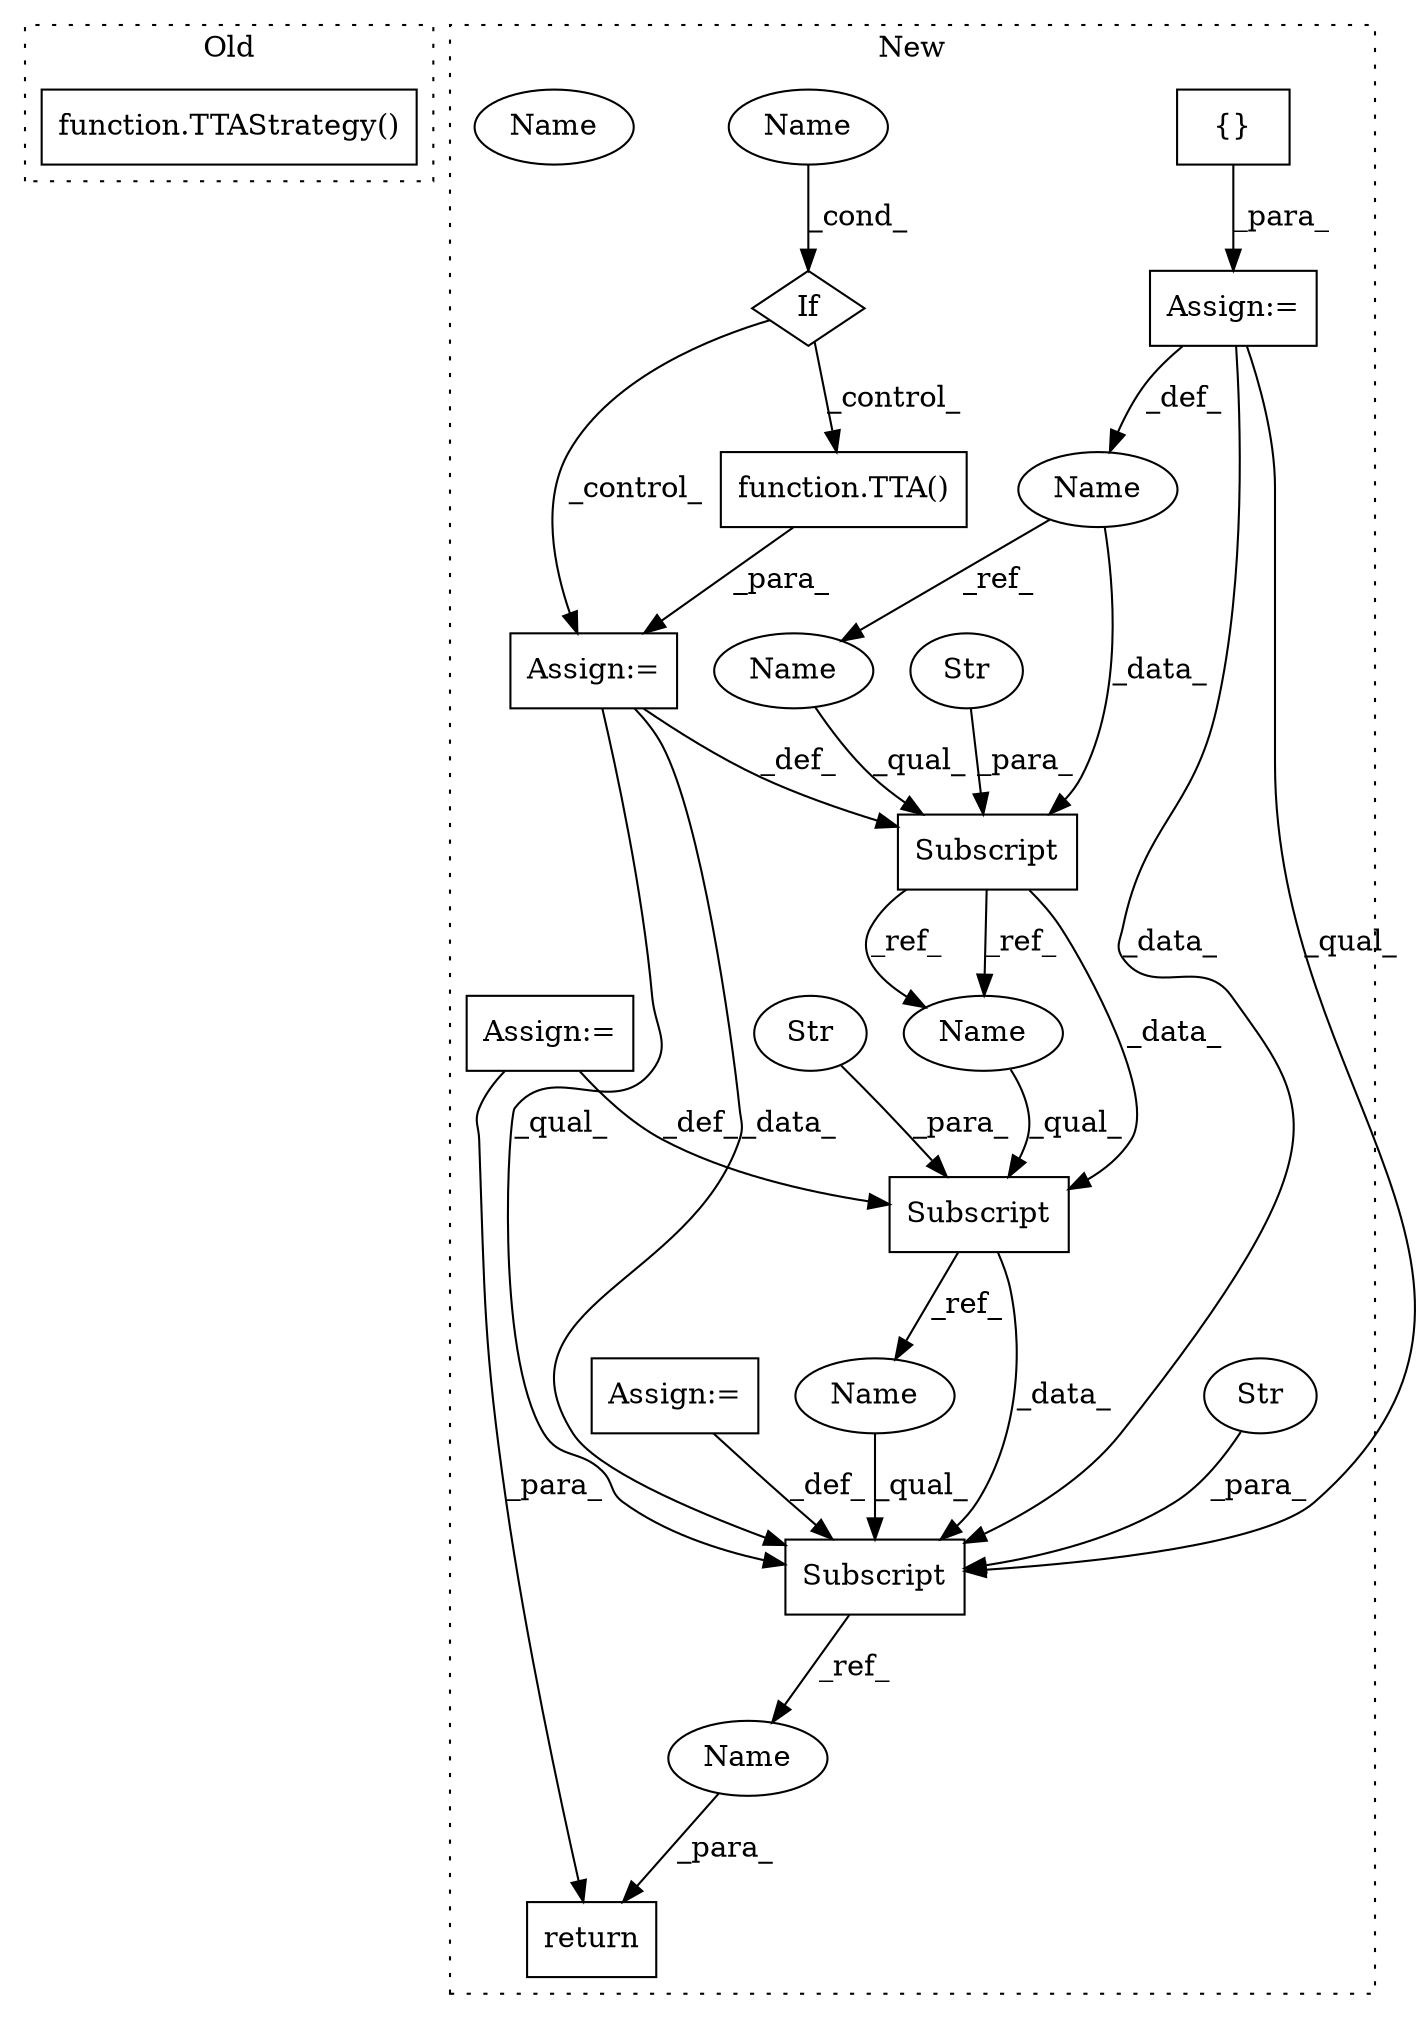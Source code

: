 digraph G {
subgraph cluster0 {
1 [label="function.TTAStrategy()" a="75" s="3293" l="13" shape="box"];
label = "Old";
style="dotted";
}
subgraph cluster1 {
2 [label="Subscript" a="63" s="3601,0" l="20,0" shape="box"];
3 [label="Str" a="66" s="3612" l="8" shape="ellipse"];
4 [label="Subscript" a="63" s="3641,0" l="19,0" shape="box"];
5 [label="Str" a="66" s="3652" l="7" shape="ellipse"];
6 [label="{}" a="95" s="3522,3523" l="2,1" shape="box"];
7 [label="Subscript" a="63" s="3566,0" l="17,0" shape="box"];
8 [label="Str" a="66" s="3577" l="5" shape="ellipse"];
9 [label="Name" a="87" s="3488" l="10" shape="ellipse"];
10 [label="function.TTA()" a="75" s="3586" l="5" shape="box"];
11 [label="If" a="96" s="3533" l="3" shape="diamond"];
12 [label="Name" a="87" s="3536" l="16" shape="ellipse"];
13 [label="Assign:=" a="68" s="3583" l="3" shape="box"];
14 [label="Assign:=" a="68" s="3660" l="3" shape="box"];
15 [label="Assign:=" a="68" s="3621" l="3" shape="box"];
16 [label="Assign:=" a="68" s="3498" l="24" shape="box"];
17 [label="return" a="93" s="3684" l="7" shape="box"];
18 [label="Name" a="87" s="3601" l="10" shape="ellipse"];
19 [label="Name" a="87" s="3601" l="10" shape="ellipse"];
20 [label="Name" a="87" s="3566" l="10" shape="ellipse"];
21 [label="Name" a="87" s="3641" l="10" shape="ellipse"];
22 [label="Name" a="87" s="3691" l="10" shape="ellipse"];
label = "New";
style="dotted";
}
2 -> 4 [label="_data_"];
2 -> 21 [label="_ref_"];
3 -> 2 [label="_para_"];
4 -> 22 [label="_ref_"];
5 -> 4 [label="_para_"];
6 -> 16 [label="_para_"];
7 -> 19 [label="_ref_"];
7 -> 2 [label="_data_"];
7 -> 19 [label="_ref_"];
8 -> 7 [label="_para_"];
9 -> 20 [label="_ref_"];
9 -> 7 [label="_data_"];
10 -> 13 [label="_para_"];
11 -> 13 [label="_control_"];
11 -> 10 [label="_control_"];
12 -> 11 [label="_cond_"];
13 -> 4 [label="_data_"];
13 -> 4 [label="_qual_"];
13 -> 7 [label="_def_"];
14 -> 4 [label="_def_"];
15 -> 2 [label="_def_"];
15 -> 17 [label="_para_"];
16 -> 4 [label="_data_"];
16 -> 4 [label="_qual_"];
16 -> 9 [label="_def_"];
19 -> 2 [label="_qual_"];
20 -> 7 [label="_qual_"];
21 -> 4 [label="_qual_"];
22 -> 17 [label="_para_"];
}